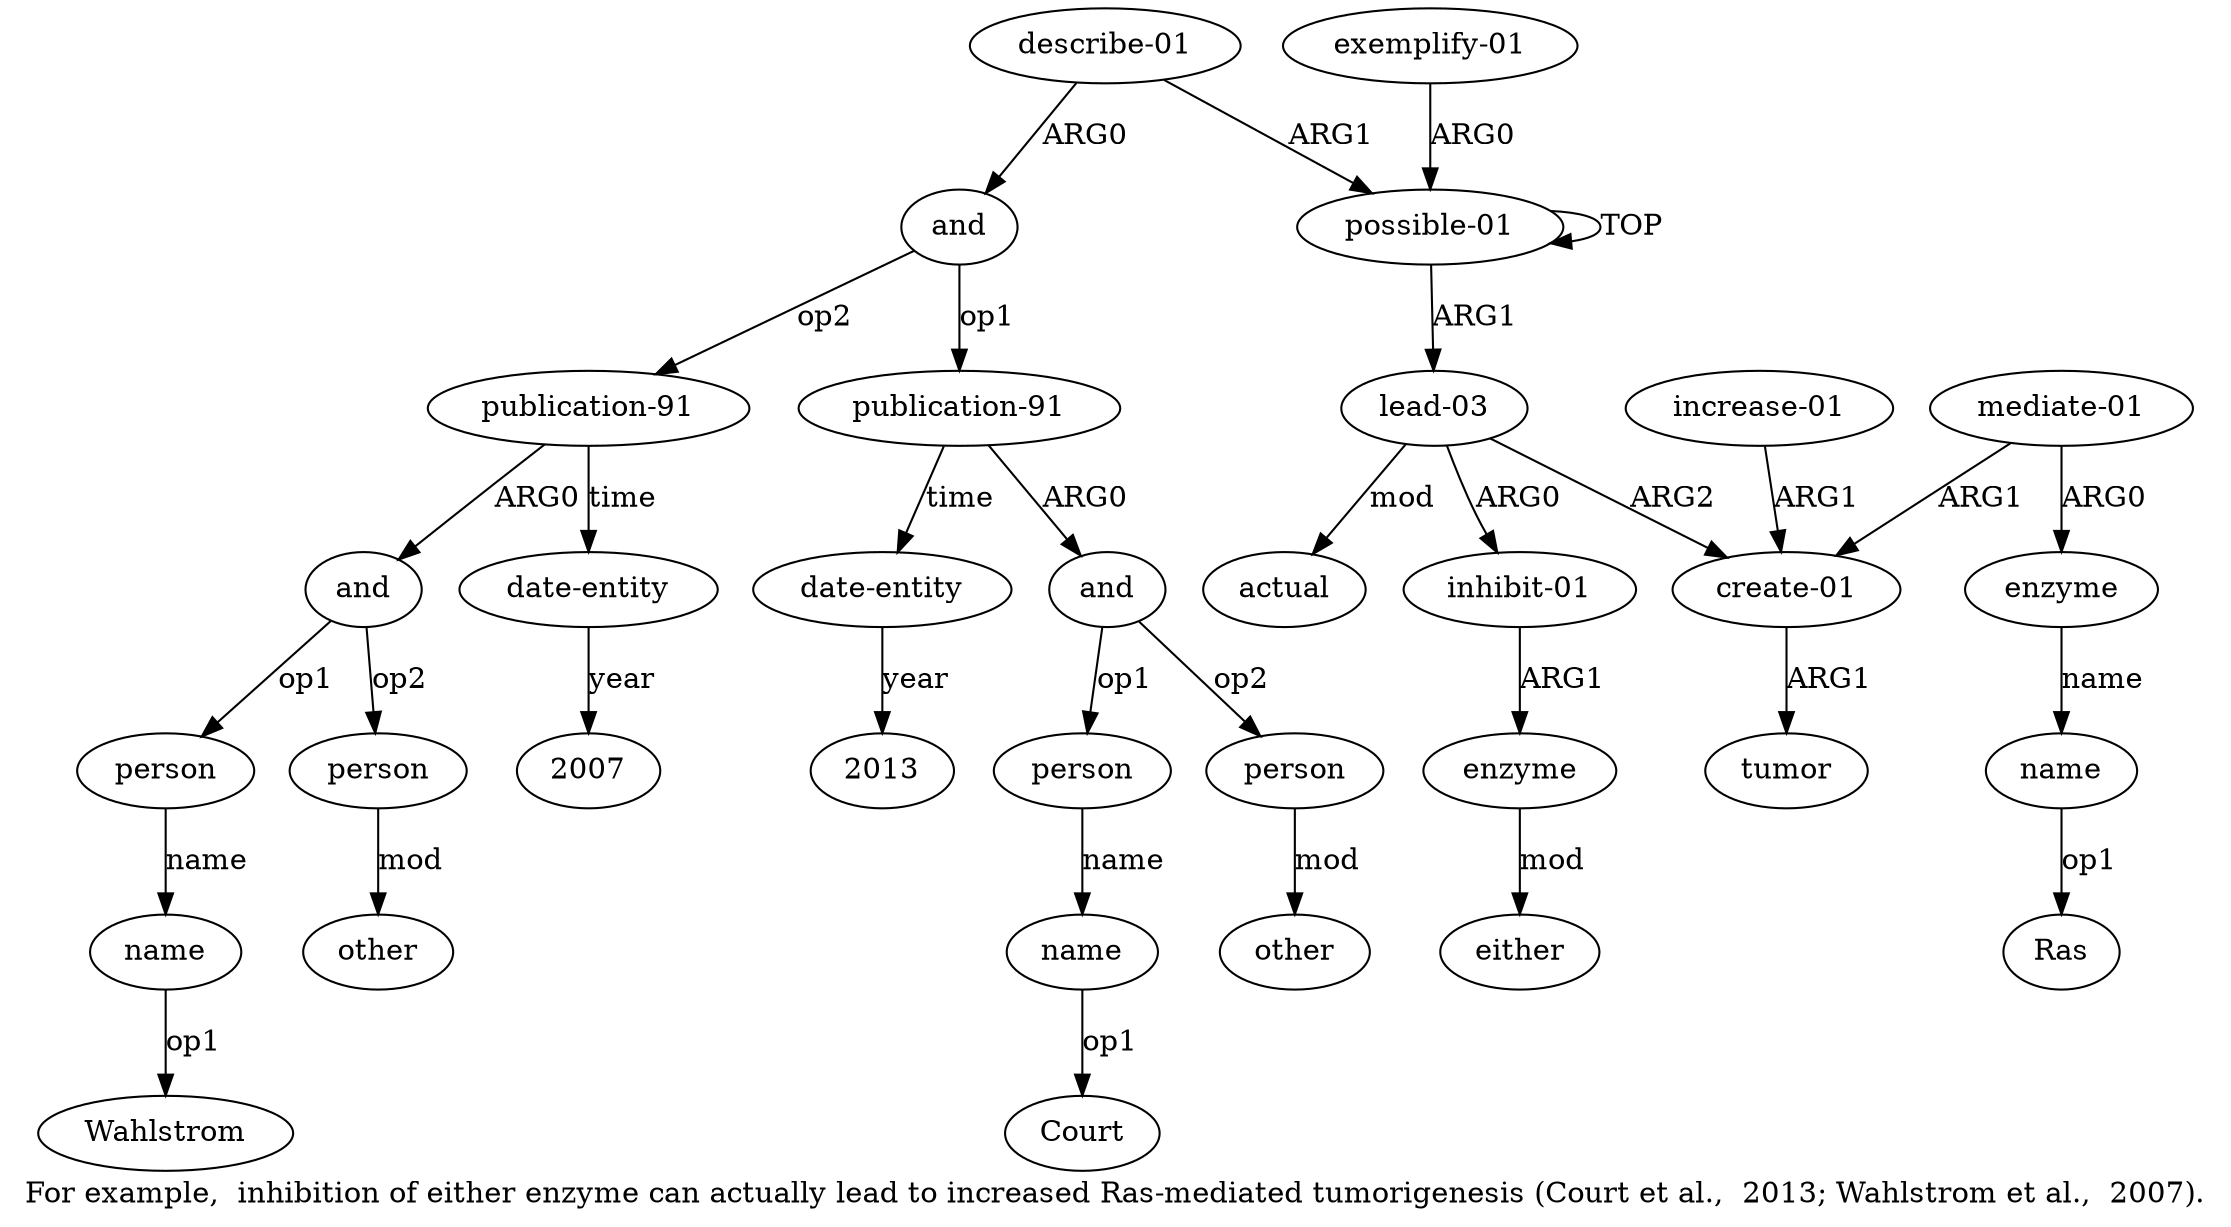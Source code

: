 digraph  {
	graph [label="For example,  inhibition of either enzyme can actually lead to increased Ras-mediated tumorigenesis (Court et al.,  2013; Wahlstrom \
et al.,  2007)."];
	node [label="\N"];
	a20	 [color=black,
		gold_ind=20,
		gold_label=other,
		label=other,
		test_ind=20,
		test_label=other];
	a21	 [color=black,
		gold_ind=21,
		gold_label="date-entity",
		label="date-entity",
		test_ind=21,
		test_label="date-entity"];
	"a21 2013"	 [color=black,
		gold_ind=-1,
		gold_label=2013,
		label=2013,
		test_ind=-1,
		test_label=2013];
	a21 -> "a21 2013" [key=0,
	color=black,
	gold_label=year,
	label=year,
	test_label=year];
a22 [color=black,
	gold_ind=22,
	gold_label="publication-91",
	label="publication-91",
	test_ind=22,
	test_label="publication-91"];
a23 [color=black,
	gold_ind=23,
	gold_label=and,
	label=and,
	test_ind=23,
	test_label=and];
a22 -> a23 [key=0,
color=black,
gold_label=ARG0,
label=ARG0,
test_label=ARG0];
a28 [color=black,
gold_ind=28,
gold_label="date-entity",
label="date-entity",
test_ind=28,
test_label="date-entity"];
a22 -> a28 [key=0,
color=black,
gold_label=time,
label=time,
test_label=time];
a24 [color=black,
gold_ind=24,
gold_label=person,
label=person,
test_ind=24,
test_label=person];
a23 -> a24 [key=0,
color=black,
gold_label=op1,
label=op1,
test_label=op1];
a26 [color=black,
gold_ind=26,
gold_label=person,
label=person,
test_ind=26,
test_label=person];
a23 -> a26 [key=0,
color=black,
gold_label=op2,
label=op2,
test_label=op2];
a25 [color=black,
gold_ind=25,
gold_label=name,
label=name,
test_ind=25,
test_label=name];
a24 -> a25 [key=0,
color=black,
gold_label=name,
label=name,
test_label=name];
"a25 Wahlstrom" [color=black,
gold_ind=-1,
gold_label=Wahlstrom,
label=Wahlstrom,
test_ind=-1,
test_label=Wahlstrom];
a25 -> "a25 Wahlstrom" [key=0,
color=black,
gold_label=op1,
label=op1,
test_label=op1];
a27 [color=black,
gold_ind=27,
gold_label=other,
label=other,
test_ind=27,
test_label=other];
a26 -> a27 [key=0,
color=black,
gold_label=mod,
label=mod,
test_label=mod];
"a28 2007" [color=black,
gold_ind=-1,
gold_label=2007,
label=2007,
test_ind=-1,
test_label=2007];
a28 -> "a28 2007" [key=0,
color=black,
gold_label=year,
label=year,
test_label=year];
"a18 Court" [color=black,
gold_ind=-1,
gold_label=Court,
label=Court,
test_ind=-1,
test_label=Court];
a15 [color=black,
gold_ind=15,
gold_label="publication-91",
label="publication-91",
test_ind=15,
test_label="publication-91"];
a15 -> a21 [key=0,
color=black,
gold_label=time,
label=time,
test_label=time];
a16 [color=black,
gold_ind=16,
gold_label=and,
label=and,
test_ind=16,
test_label=and];
a15 -> a16 [key=0,
color=black,
gold_label=ARG0,
label=ARG0,
test_label=ARG0];
a14 [color=black,
gold_ind=14,
gold_label=and,
label=and,
test_ind=14,
test_label=and];
a14 -> a22 [key=0,
color=black,
gold_label=op2,
label=op2,
test_label=op2];
a14 -> a15 [key=0,
color=black,
gold_label=op1,
label=op1,
test_label=op1];
a17 [color=black,
gold_ind=17,
gold_label=person,
label=person,
test_ind=17,
test_label=person];
a18 [color=black,
gold_ind=18,
gold_label=name,
label=name,
test_ind=18,
test_label=name];
a17 -> a18 [key=0,
color=black,
gold_label=name,
label=name,
test_label=name];
a16 -> a17 [key=0,
color=black,
gold_label=op1,
label=op1,
test_label=op1];
a19 [color=black,
gold_ind=19,
gold_label=person,
label=person,
test_ind=19,
test_label=person];
a16 -> a19 [key=0,
color=black,
gold_label=op2,
label=op2,
test_label=op2];
a11 [color=black,
gold_ind=11,
gold_label=actual,
label=actual,
test_ind=11,
test_label=actual];
a10 [color=black,
gold_ind=10,
gold_label=name,
label=name,
test_ind=10,
test_label=name];
"a10 Ras" [color=black,
gold_ind=-1,
gold_label=Ras,
label=Ras,
test_ind=-1,
test_label=Ras];
a10 -> "a10 Ras" [key=0,
color=black,
gold_label=op1,
label=op1,
test_label=op1];
a13 [color=black,
gold_ind=13,
gold_label="describe-01",
label="describe-01",
test_ind=13,
test_label="describe-01"];
a13 -> a14 [key=0,
color=black,
gold_label=ARG0,
label=ARG0,
test_label=ARG0];
a0 [color=black,
gold_ind=0,
gold_label="possible-01",
label="possible-01",
test_ind=0,
test_label="possible-01"];
a13 -> a0 [key=0,
color=black,
gold_label=ARG1,
label=ARG1,
test_label=ARG1];
a12 [color=black,
gold_ind=12,
gold_label="exemplify-01",
label="exemplify-01",
test_ind=12,
test_label="exemplify-01"];
a12 -> a0 [key=0,
color=black,
gold_label=ARG0,
label=ARG0,
test_label=ARG0];
a19 -> a20 [key=0,
color=black,
gold_label=mod,
label=mod,
test_label=mod];
a18 -> "a18 Court" [key=0,
color=black,
gold_label=op1,
label=op1,
test_label=op1];
a1 [color=black,
gold_ind=1,
gold_label="lead-03",
label="lead-03",
test_ind=1,
test_label="lead-03"];
a1 -> a11 [key=0,
color=black,
gold_label=mod,
label=mod,
test_label=mod];
a2 [color=black,
gold_ind=2,
gold_label="inhibit-01",
label="inhibit-01",
test_ind=2,
test_label="inhibit-01"];
a1 -> a2 [key=0,
color=black,
gold_label=ARG0,
label=ARG0,
test_label=ARG0];
a5 [color=black,
gold_ind=5,
gold_label="create-01",
label="create-01",
test_ind=5,
test_label="create-01"];
a1 -> a5 [key=0,
color=black,
gold_label=ARG2,
label=ARG2,
test_label=ARG2];
a0 -> a1 [key=0,
color=black,
gold_label=ARG1,
label=ARG1,
test_label=ARG1];
a0 -> a0 [key=0,
color=black,
gold_label=TOP,
label=TOP,
test_label=TOP];
a3 [color=black,
gold_ind=3,
gold_label=enzyme,
label=enzyme,
test_ind=3,
test_label=enzyme];
a4 [color=black,
gold_ind=4,
gold_label=either,
label=either,
test_ind=4,
test_label=either];
a3 -> a4 [key=0,
color=black,
gold_label=mod,
label=mod,
test_label=mod];
a2 -> a3 [key=0,
color=black,
gold_label=ARG1,
label=ARG1,
test_label=ARG1];
a6 [color=black,
gold_ind=6,
gold_label=tumor,
label=tumor,
test_ind=6,
test_label=tumor];
a5 -> a6 [key=0,
color=black,
gold_label=ARG1,
label=ARG1,
test_label=ARG1];
a7 [color=black,
gold_ind=7,
gold_label="increase-01",
label="increase-01",
test_ind=7,
test_label="increase-01"];
a7 -> a5 [key=0,
color=black,
gold_label=ARG1,
label=ARG1,
test_label=ARG1];
a9 [color=black,
gold_ind=9,
gold_label=enzyme,
label=enzyme,
test_ind=9,
test_label=enzyme];
a9 -> a10 [key=0,
color=black,
gold_label=name,
label=name,
test_label=name];
a8 [color=black,
gold_ind=8,
gold_label="mediate-01",
label="mediate-01",
test_ind=8,
test_label="mediate-01"];
a8 -> a5 [key=0,
color=black,
gold_label=ARG1,
label=ARG1,
test_label=ARG1];
a8 -> a9 [key=0,
color=black,
gold_label=ARG0,
label=ARG0,
test_label=ARG0];
}
